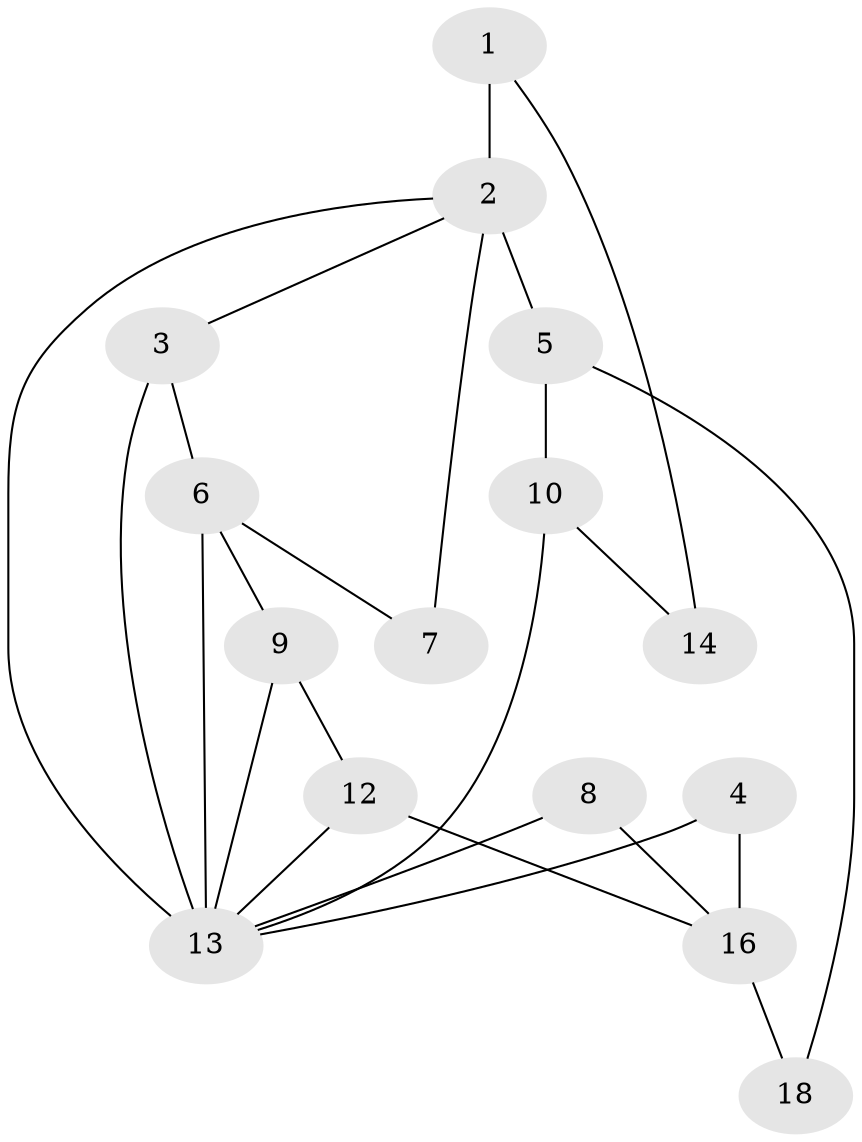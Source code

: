 // original degree distribution, {5: 0.05, 2: 0.3, 4: 0.15, 3: 0.23333333333333334, 1: 0.18333333333333332, 0: 0.06666666666666667, 6: 0.016666666666666666}
// Generated by graph-tools (version 1.1) at 2025/48/03/04/25 22:48:33]
// undirected, 15 vertices, 24 edges
graph export_dot {
  node [color=gray90,style=filled];
  1;
  2;
  3;
  4;
  5;
  6;
  7;
  8;
  9;
  10;
  12;
  13;
  14;
  16;
  18;
  1 -- 2 [weight=2.0];
  1 -- 14 [weight=1.0];
  2 -- 3 [weight=1.0];
  2 -- 5 [weight=2.0];
  2 -- 7 [weight=1.0];
  2 -- 13 [weight=1.0];
  3 -- 6 [weight=1.0];
  3 -- 13 [weight=2.0];
  4 -- 13 [weight=1.0];
  4 -- 16 [weight=2.0];
  5 -- 10 [weight=1.0];
  5 -- 18 [weight=1.0];
  6 -- 7 [weight=1.0];
  6 -- 9 [weight=1.0];
  6 -- 13 [weight=2.0];
  8 -- 13 [weight=1.0];
  8 -- 16 [weight=1.0];
  9 -- 12 [weight=1.0];
  9 -- 13 [weight=1.0];
  10 -- 13 [weight=1.0];
  10 -- 14 [weight=1.0];
  12 -- 13 [weight=1.0];
  12 -- 16 [weight=1.0];
  16 -- 18 [weight=1.0];
}
